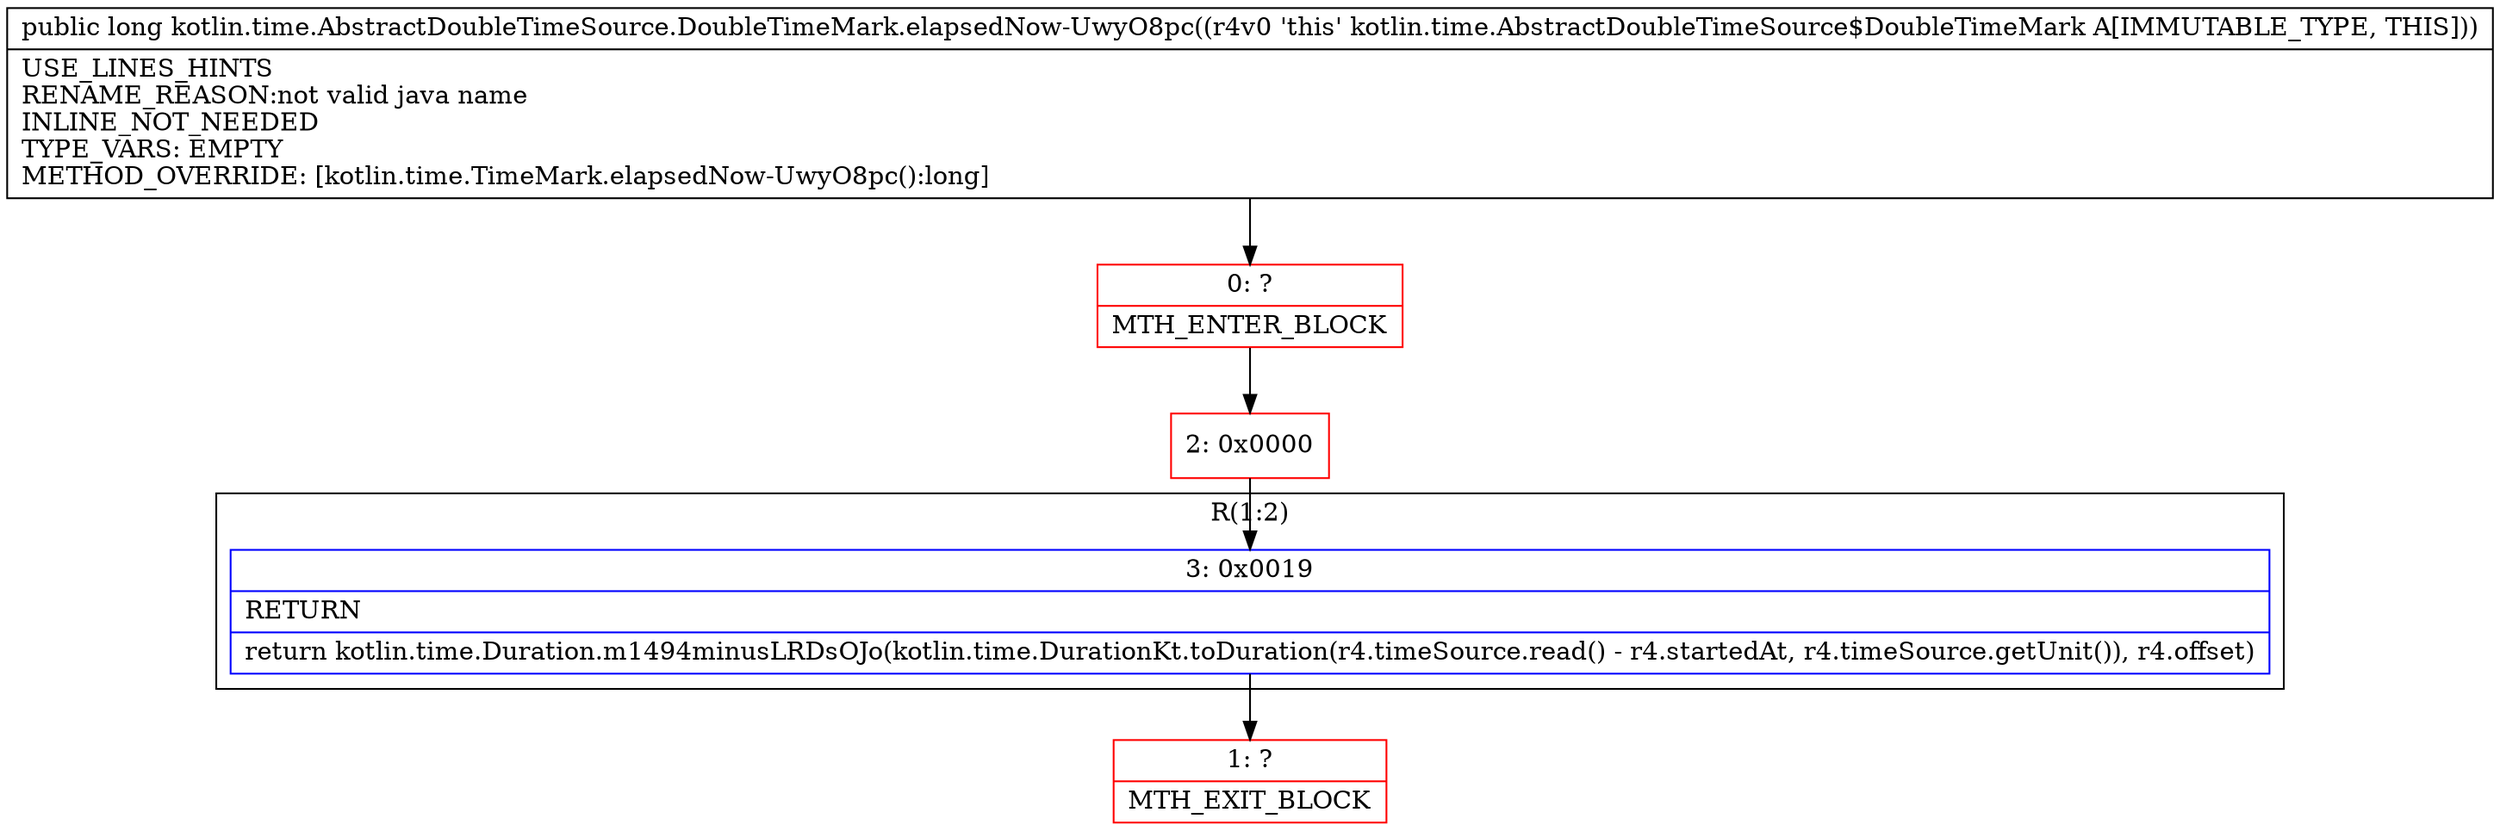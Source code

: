 digraph "CFG forkotlin.time.AbstractDoubleTimeSource.DoubleTimeMark.elapsedNow\-UwyO8pc()J" {
subgraph cluster_Region_267361845 {
label = "R(1:2)";
node [shape=record,color=blue];
Node_3 [shape=record,label="{3\:\ 0x0019|RETURN\l|return kotlin.time.Duration.m1494minusLRDsOJo(kotlin.time.DurationKt.toDuration(r4.timeSource.read() \- r4.startedAt, r4.timeSource.getUnit()), r4.offset)\l}"];
}
Node_0 [shape=record,color=red,label="{0\:\ ?|MTH_ENTER_BLOCK\l}"];
Node_2 [shape=record,color=red,label="{2\:\ 0x0000}"];
Node_1 [shape=record,color=red,label="{1\:\ ?|MTH_EXIT_BLOCK\l}"];
MethodNode[shape=record,label="{public long kotlin.time.AbstractDoubleTimeSource.DoubleTimeMark.elapsedNow\-UwyO8pc((r4v0 'this' kotlin.time.AbstractDoubleTimeSource$DoubleTimeMark A[IMMUTABLE_TYPE, THIS]))  | USE_LINES_HINTS\lRENAME_REASON:not valid java name\lINLINE_NOT_NEEDED\lTYPE_VARS: EMPTY\lMETHOD_OVERRIDE: [kotlin.time.TimeMark.elapsedNow\-UwyO8pc():long]\l}"];
MethodNode -> Node_0;Node_3 -> Node_1;
Node_0 -> Node_2;
Node_2 -> Node_3;
}

